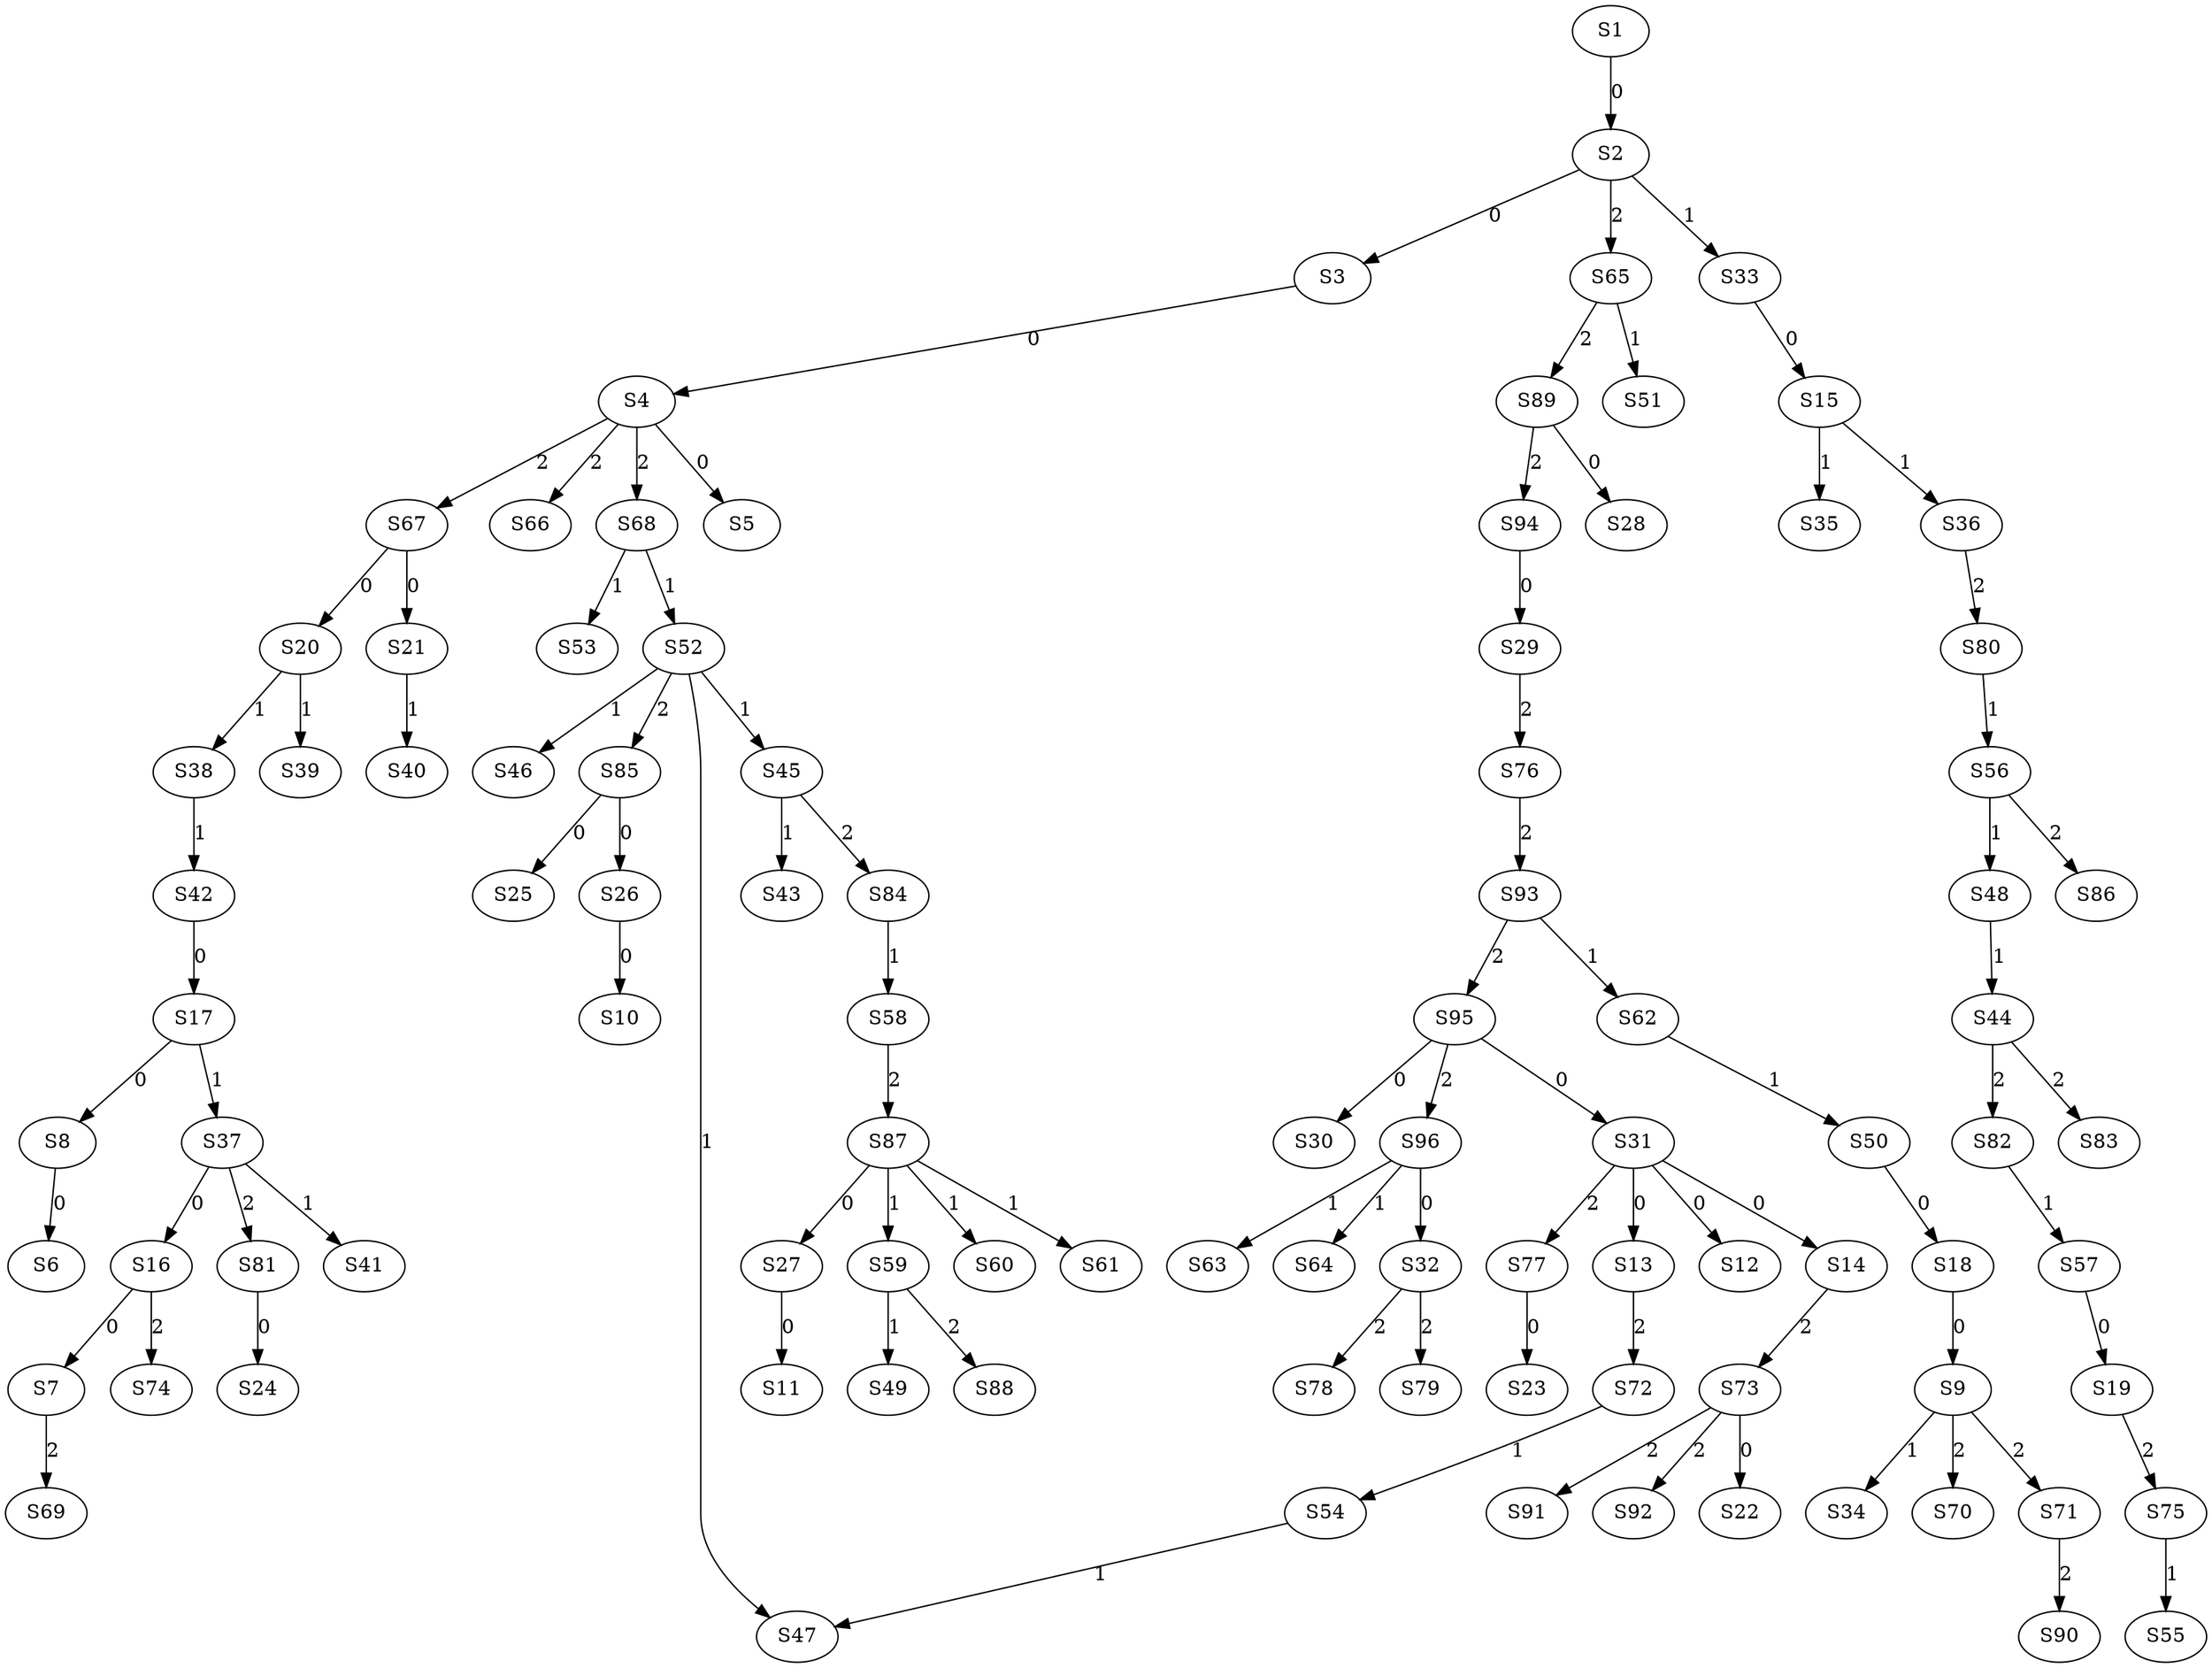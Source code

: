 strict digraph {
	S1 -> S2 [ label = 0 ];
	S2 -> S3 [ label = 0 ];
	S3 -> S4 [ label = 0 ];
	S4 -> S5 [ label = 0 ];
	S8 -> S6 [ label = 0 ];
	S16 -> S7 [ label = 0 ];
	S17 -> S8 [ label = 0 ];
	S18 -> S9 [ label = 0 ];
	S26 -> S10 [ label = 0 ];
	S27 -> S11 [ label = 0 ];
	S31 -> S12 [ label = 0 ];
	S31 -> S13 [ label = 0 ];
	S31 -> S14 [ label = 0 ];
	S33 -> S15 [ label = 0 ];
	S37 -> S16 [ label = 0 ];
	S42 -> S17 [ label = 0 ];
	S50 -> S18 [ label = 0 ];
	S57 -> S19 [ label = 0 ];
	S67 -> S20 [ label = 0 ];
	S67 -> S21 [ label = 0 ];
	S73 -> S22 [ label = 0 ];
	S77 -> S23 [ label = 0 ];
	S81 -> S24 [ label = 0 ];
	S85 -> S25 [ label = 0 ];
	S85 -> S26 [ label = 0 ];
	S87 -> S27 [ label = 0 ];
	S89 -> S28 [ label = 0 ];
	S94 -> S29 [ label = 0 ];
	S95 -> S30 [ label = 0 ];
	S95 -> S31 [ label = 0 ];
	S96 -> S32 [ label = 0 ];
	S2 -> S33 [ label = 1 ];
	S9 -> S34 [ label = 1 ];
	S15 -> S35 [ label = 1 ];
	S15 -> S36 [ label = 1 ];
	S17 -> S37 [ label = 1 ];
	S20 -> S38 [ label = 1 ];
	S20 -> S39 [ label = 1 ];
	S21 -> S40 [ label = 1 ];
	S37 -> S41 [ label = 1 ];
	S38 -> S42 [ label = 1 ];
	S45 -> S43 [ label = 1 ];
	S48 -> S44 [ label = 1 ];
	S52 -> S45 [ label = 1 ];
	S52 -> S46 [ label = 1 ];
	S52 -> S47 [ label = 1 ];
	S56 -> S48 [ label = 1 ];
	S59 -> S49 [ label = 1 ];
	S62 -> S50 [ label = 1 ];
	S65 -> S51 [ label = 1 ];
	S68 -> S52 [ label = 1 ];
	S68 -> S53 [ label = 1 ];
	S72 -> S54 [ label = 1 ];
	S75 -> S55 [ label = 1 ];
	S80 -> S56 [ label = 1 ];
	S82 -> S57 [ label = 1 ];
	S84 -> S58 [ label = 1 ];
	S87 -> S59 [ label = 1 ];
	S87 -> S60 [ label = 1 ];
	S87 -> S61 [ label = 1 ];
	S93 -> S62 [ label = 1 ];
	S96 -> S63 [ label = 1 ];
	S96 -> S64 [ label = 1 ];
	S2 -> S65 [ label = 2 ];
	S4 -> S66 [ label = 2 ];
	S4 -> S67 [ label = 2 ];
	S4 -> S68 [ label = 2 ];
	S7 -> S69 [ label = 2 ];
	S9 -> S70 [ label = 2 ];
	S9 -> S71 [ label = 2 ];
	S13 -> S72 [ label = 2 ];
	S14 -> S73 [ label = 2 ];
	S16 -> S74 [ label = 2 ];
	S19 -> S75 [ label = 2 ];
	S29 -> S76 [ label = 2 ];
	S31 -> S77 [ label = 2 ];
	S32 -> S78 [ label = 2 ];
	S32 -> S79 [ label = 2 ];
	S36 -> S80 [ label = 2 ];
	S37 -> S81 [ label = 2 ];
	S44 -> S82 [ label = 2 ];
	S44 -> S83 [ label = 2 ];
	S45 -> S84 [ label = 2 ];
	S52 -> S85 [ label = 2 ];
	S56 -> S86 [ label = 2 ];
	S58 -> S87 [ label = 2 ];
	S59 -> S88 [ label = 2 ];
	S65 -> S89 [ label = 2 ];
	S71 -> S90 [ label = 2 ];
	S73 -> S91 [ label = 2 ];
	S73 -> S92 [ label = 2 ];
	S76 -> S93 [ label = 2 ];
	S89 -> S94 [ label = 2 ];
	S93 -> S95 [ label = 2 ];
	S95 -> S96 [ label = 2 ];
	S54 -> S47 [ label = 1 ];
}